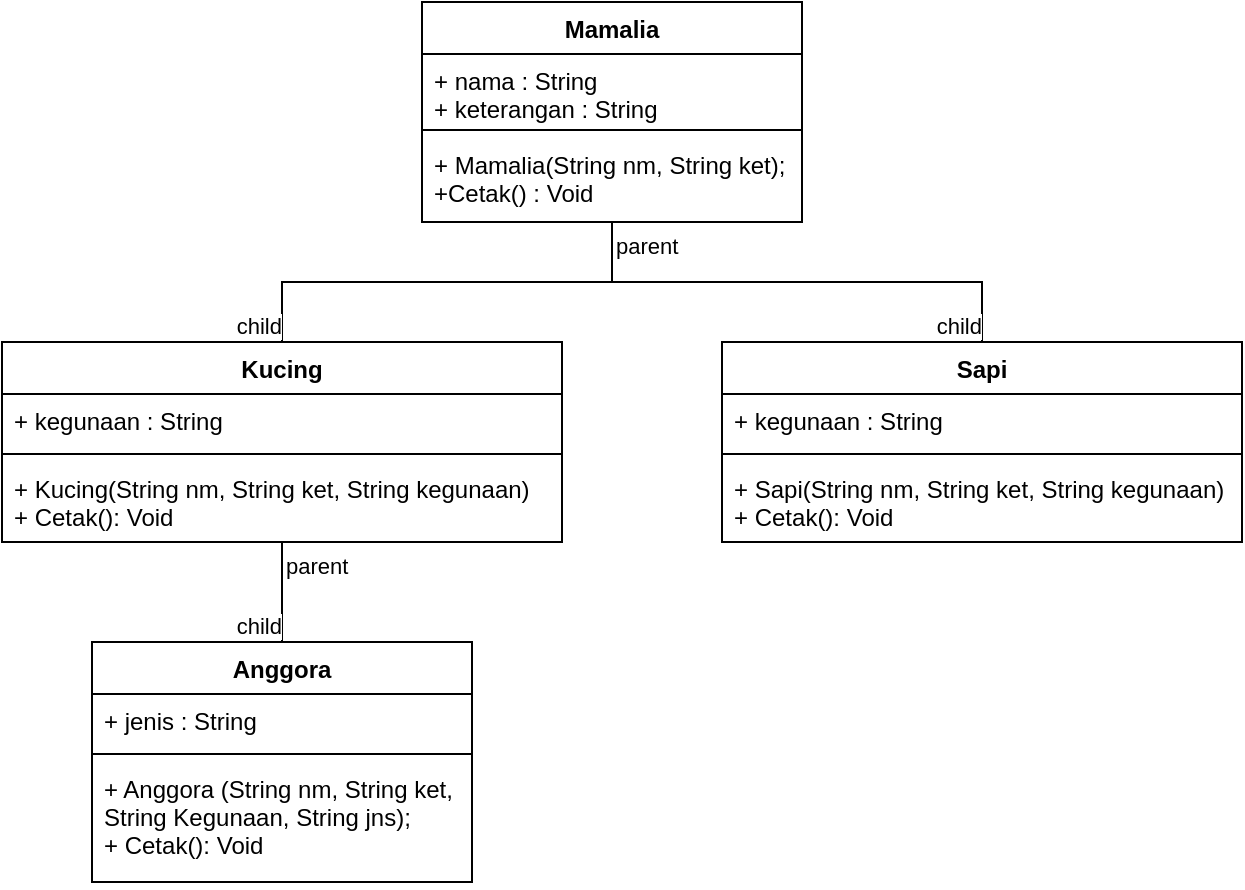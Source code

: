 <mxfile version="15.4.3" type="device"><diagram id="y4KTXZFcQezW7f-zOI8j" name="Page-1"><mxGraphModel dx="1108" dy="393" grid="1" gridSize="10" guides="1" tooltips="1" connect="1" arrows="1" fold="1" page="1" pageScale="1" pageWidth="850" pageHeight="1100" math="0" shadow="0"><root><mxCell id="0"/><mxCell id="1" parent="0"/><mxCell id="b0FdgMieFVBLL8h1F0CR-1" value="Mamalia" style="swimlane;fontStyle=1;align=center;verticalAlign=top;childLayout=stackLayout;horizontal=1;startSize=26;horizontalStack=0;resizeParent=1;resizeParentMax=0;resizeLast=0;collapsible=1;marginBottom=0;" vertex="1" parent="1"><mxGeometry x="330" y="30" width="190" height="110" as="geometry"/></mxCell><mxCell id="b0FdgMieFVBLL8h1F0CR-2" value="+ nama : String&#10;+ keterangan : String" style="text;strokeColor=none;fillColor=none;align=left;verticalAlign=top;spacingLeft=4;spacingRight=4;overflow=hidden;rotatable=0;points=[[0,0.5],[1,0.5]];portConstraint=eastwest;" vertex="1" parent="b0FdgMieFVBLL8h1F0CR-1"><mxGeometry y="26" width="190" height="34" as="geometry"/></mxCell><mxCell id="b0FdgMieFVBLL8h1F0CR-3" value="" style="line;strokeWidth=1;fillColor=none;align=left;verticalAlign=middle;spacingTop=-1;spacingLeft=3;spacingRight=3;rotatable=0;labelPosition=right;points=[];portConstraint=eastwest;" vertex="1" parent="b0FdgMieFVBLL8h1F0CR-1"><mxGeometry y="60" width="190" height="8" as="geometry"/></mxCell><mxCell id="b0FdgMieFVBLL8h1F0CR-4" value="+ Mamalia(String nm, String ket);&#10;+Cetak() : Void" style="text;strokeColor=none;fillColor=none;align=left;verticalAlign=top;spacingLeft=4;spacingRight=4;overflow=hidden;rotatable=0;points=[[0,0.5],[1,0.5]];portConstraint=eastwest;" vertex="1" parent="b0FdgMieFVBLL8h1F0CR-1"><mxGeometry y="68" width="190" height="42" as="geometry"/></mxCell><mxCell id="b0FdgMieFVBLL8h1F0CR-9" value="Sapi" style="swimlane;fontStyle=1;align=center;verticalAlign=top;childLayout=stackLayout;horizontal=1;startSize=26;horizontalStack=0;resizeParent=1;resizeParentMax=0;resizeLast=0;collapsible=1;marginBottom=0;" vertex="1" parent="1"><mxGeometry x="480" y="200" width="260" height="100" as="geometry"/></mxCell><mxCell id="b0FdgMieFVBLL8h1F0CR-10" value="+ kegunaan : String" style="text;strokeColor=none;fillColor=none;align=left;verticalAlign=top;spacingLeft=4;spacingRight=4;overflow=hidden;rotatable=0;points=[[0,0.5],[1,0.5]];portConstraint=eastwest;" vertex="1" parent="b0FdgMieFVBLL8h1F0CR-9"><mxGeometry y="26" width="260" height="26" as="geometry"/></mxCell><mxCell id="b0FdgMieFVBLL8h1F0CR-11" value="" style="line;strokeWidth=1;fillColor=none;align=left;verticalAlign=middle;spacingTop=-1;spacingLeft=3;spacingRight=3;rotatable=0;labelPosition=right;points=[];portConstraint=eastwest;" vertex="1" parent="b0FdgMieFVBLL8h1F0CR-9"><mxGeometry y="52" width="260" height="8" as="geometry"/></mxCell><mxCell id="b0FdgMieFVBLL8h1F0CR-12" value="+ Sapi(String nm, String ket, String kegunaan)&#10;+ Cetak(): Void" style="text;strokeColor=none;fillColor=none;align=left;verticalAlign=top;spacingLeft=4;spacingRight=4;overflow=hidden;rotatable=0;points=[[0,0.5],[1,0.5]];portConstraint=eastwest;" vertex="1" parent="b0FdgMieFVBLL8h1F0CR-9"><mxGeometry y="60" width="260" height="40" as="geometry"/></mxCell><mxCell id="b0FdgMieFVBLL8h1F0CR-17" value="Kucing" style="swimlane;fontStyle=1;align=center;verticalAlign=top;childLayout=stackLayout;horizontal=1;startSize=26;horizontalStack=0;resizeParent=1;resizeParentMax=0;resizeLast=0;collapsible=1;marginBottom=0;" vertex="1" parent="1"><mxGeometry x="120" y="200" width="280" height="100" as="geometry"/></mxCell><mxCell id="b0FdgMieFVBLL8h1F0CR-18" value="+ kegunaan : String" style="text;strokeColor=none;fillColor=none;align=left;verticalAlign=top;spacingLeft=4;spacingRight=4;overflow=hidden;rotatable=0;points=[[0,0.5],[1,0.5]];portConstraint=eastwest;" vertex="1" parent="b0FdgMieFVBLL8h1F0CR-17"><mxGeometry y="26" width="280" height="26" as="geometry"/></mxCell><mxCell id="b0FdgMieFVBLL8h1F0CR-19" value="" style="line;strokeWidth=1;fillColor=none;align=left;verticalAlign=middle;spacingTop=-1;spacingLeft=3;spacingRight=3;rotatable=0;labelPosition=right;points=[];portConstraint=eastwest;" vertex="1" parent="b0FdgMieFVBLL8h1F0CR-17"><mxGeometry y="52" width="280" height="8" as="geometry"/></mxCell><mxCell id="b0FdgMieFVBLL8h1F0CR-20" value="+ Kucing(String nm, String ket, String kegunaan)&#10;+ Cetak(): Void" style="text;strokeColor=none;fillColor=none;align=left;verticalAlign=top;spacingLeft=4;spacingRight=4;overflow=hidden;rotatable=0;points=[[0,0.5],[1,0.5]];portConstraint=eastwest;" vertex="1" parent="b0FdgMieFVBLL8h1F0CR-17"><mxGeometry y="60" width="280" height="40" as="geometry"/></mxCell><mxCell id="b0FdgMieFVBLL8h1F0CR-25" value="Anggora" style="swimlane;fontStyle=1;align=center;verticalAlign=top;childLayout=stackLayout;horizontal=1;startSize=26;horizontalStack=0;resizeParent=1;resizeParentMax=0;resizeLast=0;collapsible=1;marginBottom=0;" vertex="1" parent="1"><mxGeometry x="165" y="350" width="190" height="120" as="geometry"/></mxCell><mxCell id="b0FdgMieFVBLL8h1F0CR-26" value="+ jenis : String" style="text;strokeColor=none;fillColor=none;align=left;verticalAlign=top;spacingLeft=4;spacingRight=4;overflow=hidden;rotatable=0;points=[[0,0.5],[1,0.5]];portConstraint=eastwest;" vertex="1" parent="b0FdgMieFVBLL8h1F0CR-25"><mxGeometry y="26" width="190" height="26" as="geometry"/></mxCell><mxCell id="b0FdgMieFVBLL8h1F0CR-27" value="" style="line;strokeWidth=1;fillColor=none;align=left;verticalAlign=middle;spacingTop=-1;spacingLeft=3;spacingRight=3;rotatable=0;labelPosition=right;points=[];portConstraint=eastwest;" vertex="1" parent="b0FdgMieFVBLL8h1F0CR-25"><mxGeometry y="52" width="190" height="8" as="geometry"/></mxCell><mxCell id="b0FdgMieFVBLL8h1F0CR-28" value="+ Anggora (String nm, String ket, &#10;String Kegunaan, String jns);&#10;+ Cetak(): Void" style="text;strokeColor=none;fillColor=none;align=left;verticalAlign=top;spacingLeft=4;spacingRight=4;overflow=hidden;rotatable=0;points=[[0,0.5],[1,0.5]];portConstraint=eastwest;" vertex="1" parent="b0FdgMieFVBLL8h1F0CR-25"><mxGeometry y="60" width="190" height="60" as="geometry"/></mxCell><mxCell id="b0FdgMieFVBLL8h1F0CR-35" value="" style="endArrow=none;html=1;edgeStyle=orthogonalEdgeStyle;rounded=0;" edge="1" parent="1" source="b0FdgMieFVBLL8h1F0CR-1" target="b0FdgMieFVBLL8h1F0CR-9"><mxGeometry relative="1" as="geometry"><mxPoint x="340" y="270" as="sourcePoint"/><mxPoint x="500" y="270" as="targetPoint"/></mxGeometry></mxCell><mxCell id="b0FdgMieFVBLL8h1F0CR-36" value="parent" style="edgeLabel;resizable=0;html=1;align=left;verticalAlign=bottom;" connectable="0" vertex="1" parent="b0FdgMieFVBLL8h1F0CR-35"><mxGeometry x="-1" relative="1" as="geometry"><mxPoint y="20" as="offset"/></mxGeometry></mxCell><mxCell id="b0FdgMieFVBLL8h1F0CR-37" value="child" style="edgeLabel;resizable=0;html=1;align=right;verticalAlign=bottom;" connectable="0" vertex="1" parent="b0FdgMieFVBLL8h1F0CR-35"><mxGeometry x="1" relative="1" as="geometry"/></mxCell><mxCell id="b0FdgMieFVBLL8h1F0CR-38" value="" style="endArrow=none;html=1;edgeStyle=orthogonalEdgeStyle;rounded=0;" edge="1" parent="1" source="b0FdgMieFVBLL8h1F0CR-1" target="b0FdgMieFVBLL8h1F0CR-17"><mxGeometry relative="1" as="geometry"><mxPoint x="435" y="150" as="sourcePoint"/><mxPoint x="620" y="210" as="targetPoint"/></mxGeometry></mxCell><mxCell id="b0FdgMieFVBLL8h1F0CR-39" value="parent" style="edgeLabel;resizable=0;html=1;align=left;verticalAlign=bottom;" connectable="0" vertex="1" parent="b0FdgMieFVBLL8h1F0CR-38"><mxGeometry x="-1" relative="1" as="geometry"><mxPoint y="20" as="offset"/></mxGeometry></mxCell><mxCell id="b0FdgMieFVBLL8h1F0CR-40" value="child" style="edgeLabel;resizable=0;html=1;align=right;verticalAlign=bottom;" connectable="0" vertex="1" parent="b0FdgMieFVBLL8h1F0CR-38"><mxGeometry x="1" relative="1" as="geometry"/></mxCell><mxCell id="b0FdgMieFVBLL8h1F0CR-41" value="" style="endArrow=none;html=1;edgeStyle=orthogonalEdgeStyle;rounded=0;" edge="1" parent="1" source="b0FdgMieFVBLL8h1F0CR-17" target="b0FdgMieFVBLL8h1F0CR-25"><mxGeometry relative="1" as="geometry"><mxPoint x="445" y="160" as="sourcePoint"/><mxPoint x="630" y="220" as="targetPoint"/></mxGeometry></mxCell><mxCell id="b0FdgMieFVBLL8h1F0CR-42" value="parent" style="edgeLabel;resizable=0;html=1;align=left;verticalAlign=bottom;" connectable="0" vertex="1" parent="b0FdgMieFVBLL8h1F0CR-41"><mxGeometry x="-1" relative="1" as="geometry"><mxPoint y="20" as="offset"/></mxGeometry></mxCell><mxCell id="b0FdgMieFVBLL8h1F0CR-43" value="child" style="edgeLabel;resizable=0;html=1;align=right;verticalAlign=bottom;" connectable="0" vertex="1" parent="b0FdgMieFVBLL8h1F0CR-41"><mxGeometry x="1" relative="1" as="geometry"/></mxCell></root></mxGraphModel></diagram></mxfile>